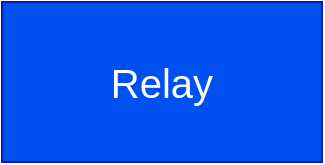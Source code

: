 <mxfile>
    <diagram id="dgTyrQpr_72lT0Cedzk8" name="Page-1">
        <mxGraphModel dx="1999" dy="919" grid="1" gridSize="10" guides="1" tooltips="1" connect="1" arrows="1" fold="1" page="1" pageScale="1" pageWidth="10000" pageHeight="10000" background="none" math="0" shadow="0">
            <root>
                <mxCell id="0"/>
                <mxCell id="1" parent="0"/>
                <mxCell id="20" value="&lt;font style=&quot;font-size: 20px;&quot;&gt;Relay&lt;/font&gt;" style="rounded=0;whiteSpace=wrap;html=1;align=center;fillColor=#0050ef;fontColor=#ffffff;strokeColor=#001DBC;" vertex="1" parent="1">
                    <mxGeometry x="4800" y="1160" width="160" height="80" as="geometry"/>
                </mxCell>
            </root>
        </mxGraphModel>
    </diagram>
</mxfile>